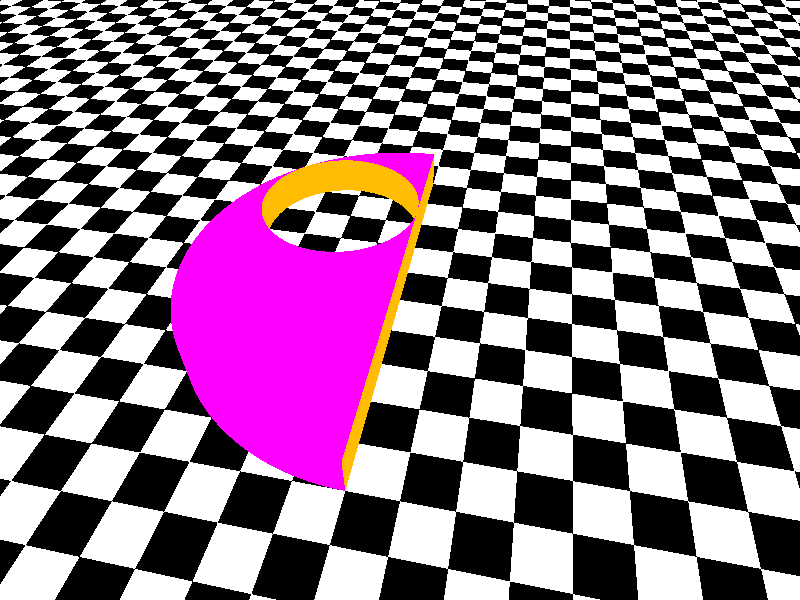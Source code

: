 global_settings {
 //  ambient_light 0
  //ambient_light 0 // radiosity {  }
  // max_trace_level 200
  assumed_gamma 1
}

plane { y, 0
  pigment {
    checker color rgb <0,0,0>, colour rgb <1,1,1>
  }
}

difference {
  cylinder { <0,0,0>,<0,1,0>, 5
    texture { pigment { color rgb<1,0,1> }
      // finish  { phong 0.5 reflection{ 0.00 metallic 0.00} } 
    } // end of texture
  }
  plane {-x, 0 
    texture { pigment { color rgb<1,0.5,0> }
      // finish  { phong 0.5 reflection{ 0.00 metallic 0.00} } 
    } // end of texture

  }
  cylinder { -0.1*y, 1.1*y, 2
    translate (5 - 2)*z rotate -y * degrees(asin (2/(5-2)))
    // translate <-2, 0, 2 / tan(asin (2 / (5 - 2)))> // same thing
    pigment { color rgb<1,0.5,0> }
      // finish  { phong 0.5 reflection{ 0.00 metallic 0.00} } 
  }
  // cutaway_textures
}


light_source { <4.7, 3, -4> rgb 1
  looks_like {sphere {0, 0.1 texture {pigment {color rgb <1,1,1>}} finish { ambient 1 }}}
}


camera { location <2, 10, -10> look_at <0, 0, 0> }
